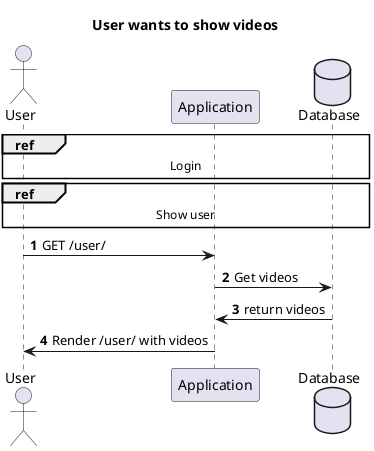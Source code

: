 @startuml
autonumber
title       User wants to show videos
actor       User
participant Application
database    Database

ref over User, Application, Database: Login
ref over User, Application, Database: Show user

User -> Application: GET /user/
Application -> Database: Get videos
Database -> Application: return videos
Application -> User: Render /user/ with videos

@enduml
